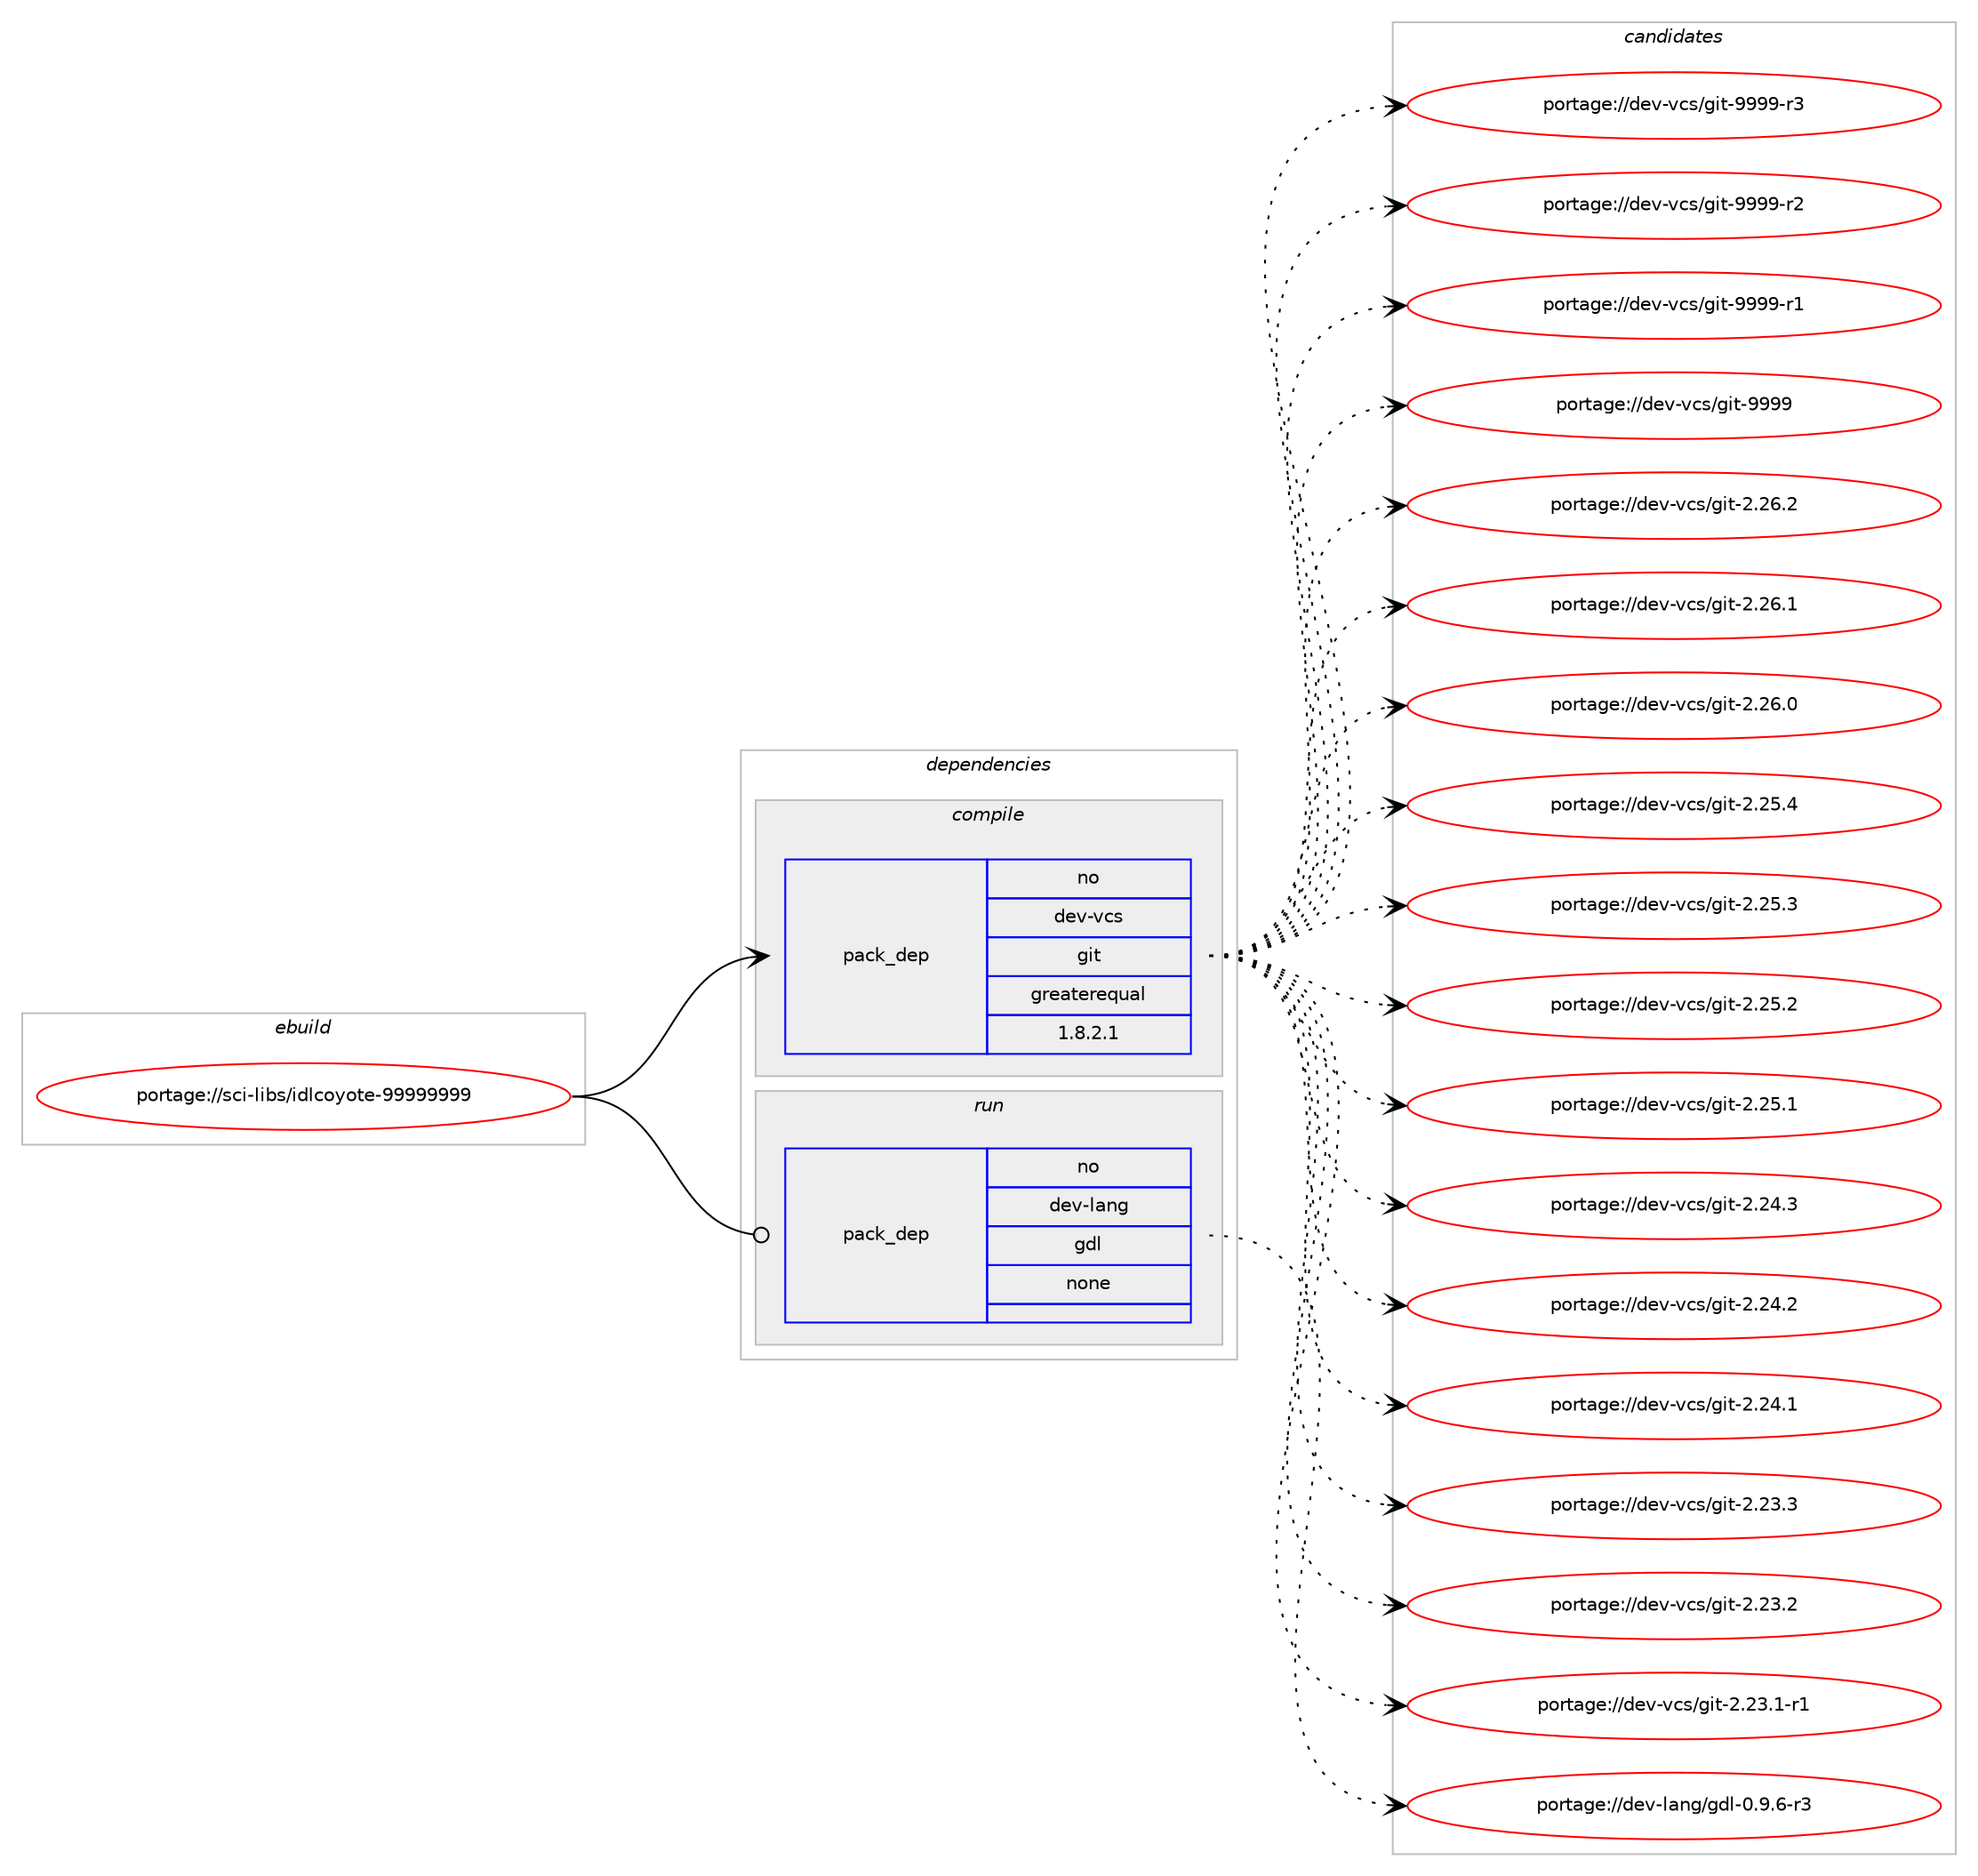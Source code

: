 digraph prolog {

# *************
# Graph options
# *************

newrank=true;
concentrate=true;
compound=true;
graph [rankdir=LR,fontname=Helvetica,fontsize=10,ranksep=1.5];#, ranksep=2.5, nodesep=0.2];
edge  [arrowhead=vee];
node  [fontname=Helvetica,fontsize=10];

# **********
# The ebuild
# **********

subgraph cluster_leftcol {
color=gray;
rank=same;
label=<<i>ebuild</i>>;
id [label="portage://sci-libs/idlcoyote-99999999", color=red, width=4, href="../sci-libs/idlcoyote-99999999.svg"];
}

# ****************
# The dependencies
# ****************

subgraph cluster_midcol {
color=gray;
label=<<i>dependencies</i>>;
subgraph cluster_compile {
fillcolor="#eeeeee";
style=filled;
label=<<i>compile</i>>;
subgraph pack5614 {
dependency6368 [label=<<TABLE BORDER="0" CELLBORDER="1" CELLSPACING="0" CELLPADDING="4" WIDTH="220"><TR><TD ROWSPAN="6" CELLPADDING="30">pack_dep</TD></TR><TR><TD WIDTH="110">no</TD></TR><TR><TD>dev-vcs</TD></TR><TR><TD>git</TD></TR><TR><TD>greaterequal</TD></TR><TR><TD>1.8.2.1</TD></TR></TABLE>>, shape=none, color=blue];
}
id:e -> dependency6368:w [weight=20,style="solid",arrowhead="vee"];
}
subgraph cluster_compileandrun {
fillcolor="#eeeeee";
style=filled;
label=<<i>compile and run</i>>;
}
subgraph cluster_run {
fillcolor="#eeeeee";
style=filled;
label=<<i>run</i>>;
subgraph pack5615 {
dependency6369 [label=<<TABLE BORDER="0" CELLBORDER="1" CELLSPACING="0" CELLPADDING="4" WIDTH="220"><TR><TD ROWSPAN="6" CELLPADDING="30">pack_dep</TD></TR><TR><TD WIDTH="110">no</TD></TR><TR><TD>dev-lang</TD></TR><TR><TD>gdl</TD></TR><TR><TD>none</TD></TR><TR><TD></TD></TR></TABLE>>, shape=none, color=blue];
}
id:e -> dependency6369:w [weight=20,style="solid",arrowhead="odot"];
}
}

# **************
# The candidates
# **************

subgraph cluster_choices {
rank=same;
color=gray;
label=<<i>candidates</i>>;

subgraph choice5614 {
color=black;
nodesep=1;
choice10010111845118991154710310511645575757574511451 [label="portage://dev-vcs/git-9999-r3", color=red, width=4,href="../dev-vcs/git-9999-r3.svg"];
choice10010111845118991154710310511645575757574511450 [label="portage://dev-vcs/git-9999-r2", color=red, width=4,href="../dev-vcs/git-9999-r2.svg"];
choice10010111845118991154710310511645575757574511449 [label="portage://dev-vcs/git-9999-r1", color=red, width=4,href="../dev-vcs/git-9999-r1.svg"];
choice1001011184511899115471031051164557575757 [label="portage://dev-vcs/git-9999", color=red, width=4,href="../dev-vcs/git-9999.svg"];
choice10010111845118991154710310511645504650544650 [label="portage://dev-vcs/git-2.26.2", color=red, width=4,href="../dev-vcs/git-2.26.2.svg"];
choice10010111845118991154710310511645504650544649 [label="portage://dev-vcs/git-2.26.1", color=red, width=4,href="../dev-vcs/git-2.26.1.svg"];
choice10010111845118991154710310511645504650544648 [label="portage://dev-vcs/git-2.26.0", color=red, width=4,href="../dev-vcs/git-2.26.0.svg"];
choice10010111845118991154710310511645504650534652 [label="portage://dev-vcs/git-2.25.4", color=red, width=4,href="../dev-vcs/git-2.25.4.svg"];
choice10010111845118991154710310511645504650534651 [label="portage://dev-vcs/git-2.25.3", color=red, width=4,href="../dev-vcs/git-2.25.3.svg"];
choice10010111845118991154710310511645504650534650 [label="portage://dev-vcs/git-2.25.2", color=red, width=4,href="../dev-vcs/git-2.25.2.svg"];
choice10010111845118991154710310511645504650534649 [label="portage://dev-vcs/git-2.25.1", color=red, width=4,href="../dev-vcs/git-2.25.1.svg"];
choice10010111845118991154710310511645504650524651 [label="portage://dev-vcs/git-2.24.3", color=red, width=4,href="../dev-vcs/git-2.24.3.svg"];
choice10010111845118991154710310511645504650524650 [label="portage://dev-vcs/git-2.24.2", color=red, width=4,href="../dev-vcs/git-2.24.2.svg"];
choice10010111845118991154710310511645504650524649 [label="portage://dev-vcs/git-2.24.1", color=red, width=4,href="../dev-vcs/git-2.24.1.svg"];
choice10010111845118991154710310511645504650514651 [label="portage://dev-vcs/git-2.23.3", color=red, width=4,href="../dev-vcs/git-2.23.3.svg"];
choice10010111845118991154710310511645504650514650 [label="portage://dev-vcs/git-2.23.2", color=red, width=4,href="../dev-vcs/git-2.23.2.svg"];
choice100101118451189911547103105116455046505146494511449 [label="portage://dev-vcs/git-2.23.1-r1", color=red, width=4,href="../dev-vcs/git-2.23.1-r1.svg"];
dependency6368:e -> choice10010111845118991154710310511645575757574511451:w [style=dotted,weight="100"];
dependency6368:e -> choice10010111845118991154710310511645575757574511450:w [style=dotted,weight="100"];
dependency6368:e -> choice10010111845118991154710310511645575757574511449:w [style=dotted,weight="100"];
dependency6368:e -> choice1001011184511899115471031051164557575757:w [style=dotted,weight="100"];
dependency6368:e -> choice10010111845118991154710310511645504650544650:w [style=dotted,weight="100"];
dependency6368:e -> choice10010111845118991154710310511645504650544649:w [style=dotted,weight="100"];
dependency6368:e -> choice10010111845118991154710310511645504650544648:w [style=dotted,weight="100"];
dependency6368:e -> choice10010111845118991154710310511645504650534652:w [style=dotted,weight="100"];
dependency6368:e -> choice10010111845118991154710310511645504650534651:w [style=dotted,weight="100"];
dependency6368:e -> choice10010111845118991154710310511645504650534650:w [style=dotted,weight="100"];
dependency6368:e -> choice10010111845118991154710310511645504650534649:w [style=dotted,weight="100"];
dependency6368:e -> choice10010111845118991154710310511645504650524651:w [style=dotted,weight="100"];
dependency6368:e -> choice10010111845118991154710310511645504650524650:w [style=dotted,weight="100"];
dependency6368:e -> choice10010111845118991154710310511645504650524649:w [style=dotted,weight="100"];
dependency6368:e -> choice10010111845118991154710310511645504650514651:w [style=dotted,weight="100"];
dependency6368:e -> choice10010111845118991154710310511645504650514650:w [style=dotted,weight="100"];
dependency6368:e -> choice100101118451189911547103105116455046505146494511449:w [style=dotted,weight="100"];
}
subgraph choice5615 {
color=black;
nodesep=1;
choice1001011184510897110103471031001084548465746544511451 [label="portage://dev-lang/gdl-0.9.6-r3", color=red, width=4,href="../dev-lang/gdl-0.9.6-r3.svg"];
dependency6369:e -> choice1001011184510897110103471031001084548465746544511451:w [style=dotted,weight="100"];
}
}

}
